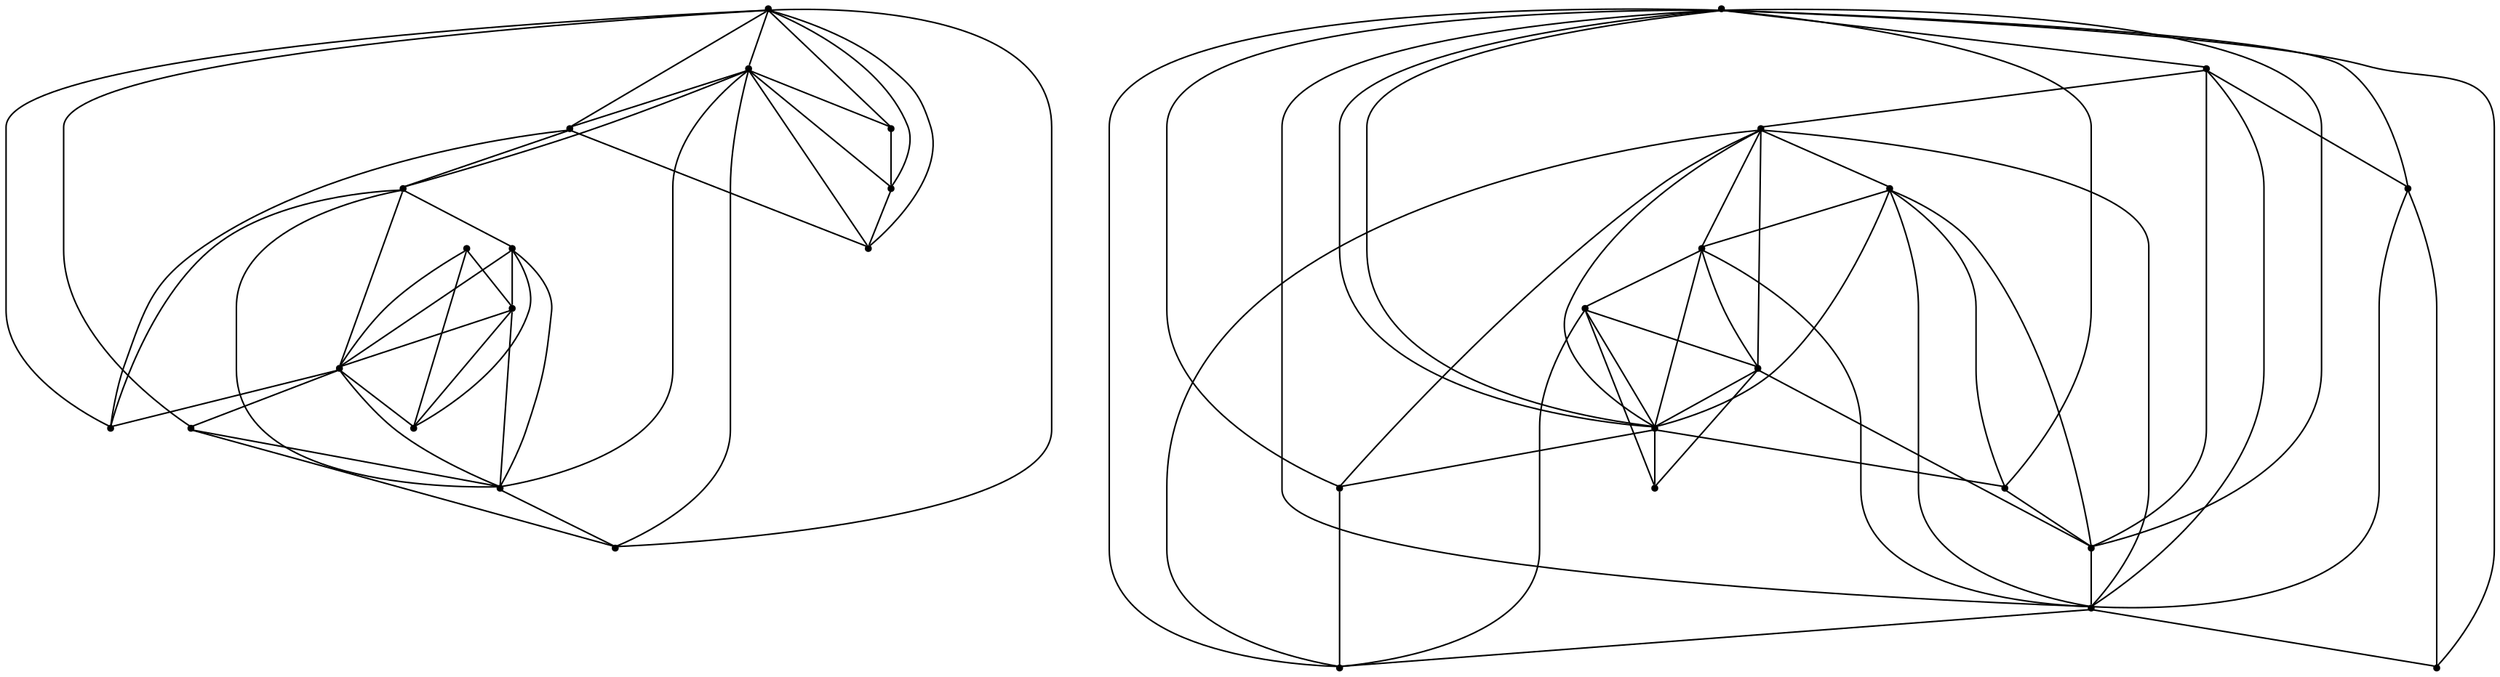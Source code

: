 graph {
  node [shape=point,comment="{\"directed\":false,\"doi\":\"10.1007/978-3-540-70904-6_15\",\"figure\":\"2 (1)\"}"]

  v0 [pos="436.41866597020345,502.4653951327006"]
  v1 [pos="388.07946266351746,397.77172803878784"]
  v2 [pos="347.79698401162796,470.25186618169147"]
  v3 [pos="366.35149890988373,454.89357709884644"]
  v4 [pos="363.9093840843023,325.28942823410034"]
  v5 [pos="347.79698401162796,510.5185389518738"]
  v6 [pos="339.73924191497093,252.80598402023315"]
  v7 [pos="267.2319949127907,413.8769348462423"]
  v8 [pos="291.40005450581396,333.34257205327356"]
  v9 [pos="194.72373841751454,357.5028936068217"]
  v10 [pos="262.9197583575581,344.14248863855994"]
  v11 [pos="1031.1334801962207,548.6362020174663"]
  v12 [pos="948.7514671148256,346.4852213859558"]
  v13 [pos="829.7918468386627,469.5717056592306"]
  v14 [pos="989.8601562499999,267.9080526034037"]
  v15 [pos="908.1949627543604,388.8435562451681"]
  v16 [pos="908.5346293604651,464.68005577723187"]
  v17 [pos="868.4959393168605,468.236243724823"]
  v18 [pos="827.4643214026163,307.44770765304565"]
  v19 [pos="748.7726335392442,428.97684176762897"]
  v20 [pos="748.3819040697674,386.84039513270056"]
  v21 [pos="788.4206259084302,308.1143895785014"]
  v22 [pos="748.3819040697674,306.7800720532735"]
  v23 [pos="788.0465888444767,470.25186618169147"]
  v24 [pos="667.2001544331396,228.6476969718933"]
  v25 [pos="748.3819040697674,346.81023359298706"]
  v26 [pos="706.4751589752907,509.5133662223816"]
  v27 [pos="387.0386355377907,450.2226710319519"]
  v28 [pos="397.04886446220934,430.6529561678568"]
  v29 [pos="260.634933684593,390.8435384432475"]
  v30 [pos="245.2372706213663,366.82588656743366"]
  v31 [pos="227.88716842296512,349.48001305262244"]

  v0 -- v6 [id="-1",pos="436.41866597020345,502.4653951327006 443.4658339389535,492.3976461092631 467.6370094476744,480.31853437423706 468.64548510174416,455.1519592603048 469.6498909883721,429.98512983322144 463.6070494186046,384.6850911776225 442.46149164244184,350.4560669263204 421.3116733284884,317.2351400057475 356.8580668604651,268.91436974207556 339.73924191497093,252.80598402023315"]
  v9 -- v30 [id="-2",pos="194.72373841751454,357.5028936068217 245.2372706213663,366.82588656743366 245.2372706213663,366.82588656743366 245.2372706213663,366.82588656743366"]
  v31 -- v30 [id="-3",pos="227.88716842296512,349.48001305262244 245.2372706213663,366.82588656743366 245.2372706213663,366.82588656743366 245.2372706213663,366.82588656743366"]
  v31 -- v10 [id="-4",pos="227.88716842296512,349.48001305262244 262.9197583575581,344.14248863855994 262.9197583575581,344.14248863855994 262.9197583575581,344.14248863855994"]
  v10 -- v8 [id="-5",pos="262.9197583575581,344.14248863855994 291.40005450581396,333.34257205327356 291.40005450581396,333.34257205327356 291.40005450581396,333.34257205327356"]
  v30 -- v29 [id="-6",pos="245.2372706213663,366.82588656743366 260.634933684593,390.8435384432475 260.634933684593,390.8435384432475 260.634933684593,390.8435384432475"]
  v30 -- v10 [id="-7",pos="245.2372706213663,366.82588656743366 262.9197583575581,344.14248863855994 262.9197583575581,344.14248863855994 262.9197583575581,344.14248863855994"]
  v29 -- v10 [id="-8",pos="260.634933684593,390.8435384432475 262.9197583575581,344.14248863855994 262.9197583575581,344.14248863855994 262.9197583575581,344.14248863855994"]
  v7 -- v29 [id="-9",pos="267.2319949127907,413.8769348462423 260.634933684593,390.8435384432475 260.634933684593,390.8435384432475 260.634933684593,390.8435384432475"]
  v29 -- v8 [id="-10",pos="260.634933684593,390.8435384432475 291.40005450581396,333.34257205327356 291.40005450581396,333.34257205327356 291.40005450581396,333.34257205327356"]
  v8 -- v4 [id="-11",pos="291.40005450581396,333.34257205327356 363.9093840843023,325.28942823410034 363.9093840843023,325.28942823410034 363.9093840843023,325.28942823410034"]
  v8 -- v1 [id="-12",pos="291.40005450581396,333.34257205327356 388.07946266351746,397.77172803878784 388.07946266351746,397.77172803878784 388.07946266351746,397.77172803878784"]
  v6 -- v4 [id="-13",pos="339.73924191497093,252.80598402023315 363.9093840843023,325.28942823410034 363.9093840843023,325.28942823410034 363.9093840843023,325.28942823410034"]
  v2 -- v5 [id="-14",pos="347.79698401162796,470.25186618169147 347.79698401162796,510.5185389518738 347.79698401162796,510.5185389518738 347.79698401162796,510.5185389518738"]
  v2 -- v7 [id="-18",pos="347.79698401162796,470.25186618169147 267.2319949127907,413.8769348462423 267.2319949127907,413.8769348462423 267.2319949127907,413.8769348462423"]
  v2 -- v3 [id="-19",pos="347.79698401162796,470.25186618169147 366.35149890988373,454.89357709884644 366.35149890988373,454.89357709884644 366.35149890988373,454.89357709884644"]
  v27 -- v3 [id="-20",pos="387.0386355377907,450.2226710319519 366.35149890988373,454.89357709884644 366.35149890988373,454.89357709884644 366.35149890988373,454.89357709884644"]
  v1 -- v27 [id="-21",pos="388.07946266351746,397.77172803878784 387.0386355377907,450.2226710319519 387.0386355377907,450.2226710319519 387.0386355377907,450.2226710319519"]
  v1 -- v7 [id="-22",pos="388.07946266351746,397.77172803878784 267.2319949127907,413.8769348462423 267.2319949127907,413.8769348462423 267.2319949127907,413.8769348462423"]
  v1 -- v28 [id="-23",pos="388.07946266351746,397.77172803878784 397.04886446220934,430.6529561678568 397.04886446220934,430.6529561678568 397.04886446220934,430.6529561678568"]
  v28 -- v0 [id="-24",pos="397.04886446220934,430.6529561678568 436.41866597020345,502.4653951327006 436.41866597020345,502.4653951327006 436.41866597020345,502.4653951327006"]
  v28 -- v27 [id="-25",pos="397.04886446220934,430.6529561678568 387.0386355377907,450.2226710319519 387.0386355377907,450.2226710319519 387.0386355377907,450.2226710319519"]
  v0 -- v27 [id="-26",pos="436.41866597020345,502.4653951327006 387.0386355377907,450.2226710319519 387.0386355377907,450.2226710319519 387.0386355377907,450.2226710319519"]
  v9 -- v29 [id="-27",pos="194.72373841751454,357.5028936068217 260.634933684593,390.8435384432475 260.634933684593,390.8435384432475 260.634933684593,390.8435384432475"]
  v0 -- v2 [id="-28",pos="436.41866597020345,502.4653951327006 431.3844113372093,500.45199791590375 412.2475381540698,494.41434939702356 406.2046965843023,490.38526614507043 400.16191860465113,486.36025190353394 397.4447765261628,480.26843468348187 387.37203851744187,476.24342044194543 378.30783975290694,473.2226888338725 358.8750817587209,472.2644368807475 347.79698401162796,470.25186618169147"]
  v11 -- v24 [id="-29",pos="1031.1334801962207,548.6362020174663 665.8655250726744,548.7976908683777 665.8655250726744,548.7976908683777 665.8655250726744,548.7976908683777 667.2001544331396,228.6476969718933 667.2001544331396,228.6476969718933 667.2001544331396,228.6476969718933"]
  v13 -- v17 [id="-31",pos="829.7918468386627,469.5717056592306 868.4959393168605,468.236243724823 868.4959393168605,468.236243724823 868.4959393168605,468.236243724823"]
  v17 -- v16 [id="-32",pos="868.4959393168605,468.236243724823 908.5346293604651,464.68005577723187 908.5346293604651,464.68005577723187 908.5346293604651,464.68005577723187"]
  v20 -- v15 [id="-37",pos="748.3819040697674,386.84039513270056 908.1949627543604,388.8435562451681 908.1949627543604,388.8435562451681 908.1949627543604,388.8435562451681"]
  v25 -- v12 [id="-40",pos="748.3819040697674,346.81023359298706 948.7514671148256,346.4852213859558 948.7514671148256,346.4852213859558 948.7514671148256,346.4852213859558"]
  v22 -- v21 [id="-43",pos="748.3819040697674,306.7800720532735 788.4206259084302,308.1143895785014 788.4206259084302,308.1143895785014 788.4206259084302,308.1143895785014"]
  v21 -- v18 [id="-44",pos="788.4206259084302,308.1143895785014 827.4643214026163,307.44770765304565 827.4643214026163,307.44770765304565 827.4643214026163,307.44770765304565"]
  v24 -- v11 [id="-48",pos="667.2001544331396,228.6476969718933 1031.0334847383722,226.66023969650269 1031.0334847383722,226.66023969650269 1031.0334847383722,226.66023969650269 1031.1334801962207,548.6362020174663 1031.1334801962207,548.6362020174663 1031.1334801962207,548.6362020174663"]
  v24 -- v20 [id="-49",pos="667.2001544331396,228.6476969718933 748.3819040697674,386.84039513270056 748.3819040697674,386.84039513270056 748.3819040697674,386.84039513270056"]
  v23 -- v13 [id="-50",pos="788.0465888444767,470.25186618169147 829.7918468386627,469.5717056592306 829.7918468386627,469.5717056592306 829.7918468386627,469.5717056592306"]
  v24 -- v18 [id="-51",pos="667.2001544331396,228.6476969718933 827.4643214026163,307.44770765304565 827.4643214026163,307.44770765304565 827.4643214026163,307.44770765304565"]
  v24 -- v14 [id="-52",pos="667.2001544331396,228.6476969718933 989.8601562499999,267.9080526034037 989.8601562499999,267.9080526034037 989.8601562499999,267.9080526034037"]
  v24 -- v26 [id="-53",pos="667.2001544331396,228.6476969718933 706.4751589752907,509.5133662223816 706.4751589752907,509.5133662223816 706.4751589752907,509.5133662223816"]
  v24 -- v22 [id="-54",pos="667.2001544331396,228.6476969718933 748.3819040697674,306.7800720532735 748.3819040697674,306.7800720532735 748.3819040697674,306.7800720532735"]
  v0 -- v4 [id="-55",pos="436.41866597020345,502.4653951327006 434.4016351744186,481.3228170077006 433.397292877907,427.97274986902875 428.3629905523256,402.80185143152875 423.32455486918604,377.63527631759644 416.27743459302326,364.55188194910687 406.2046965843023,351.4644185702006 395.12767986918607,338.37695519129437 370.9607013081395,329.31450605392456 363.9093840843023,325.28942823410034"]
  v0 -- v1 [id="-56",pos="436.41866597020345,502.4653951327006 431.3844113372093,489.07682498296106 427.45867550872094,451.9893209139506 419.4030159883721,434.87684329350793 411.34735646802324,416.756014029185 392.10625908430234,403.5060445467631 388.07946266351746,397.77172803878784"]
  v0 -- v5 [id="-57",pos="436.41866597020345,502.4653951327006 433.397292877907,506.49346113204956 421.3116733284884,518.5728271802267 414.26041969476745,521.5935587882996 408.2217750726744,524.6142903963726 408.2217750726744,524.6142903963726 397.14056140988373,522.5975871086121 386.06348110465115,520.5852071444194 355.8537245639535,512.5351786613464 347.79698401162796,510.5185389518738"]
  v25 -- v24 [id="-59",pos="748.3819040697674,346.81023359298706 667.2001544331396,228.6476969718933 667.2001544331396,228.6476969718933 667.2001544331396,228.6476969718933"]
  v19 -- v26 [id="-60",pos="748.7726335392442,428.97684176762897 706.4751589752907,509.5133662223816 706.4751589752907,509.5133662223816 706.4751589752907,509.5133662223816"]
  v19 -- v20 [id="-61",pos="748.7726335392442,428.97684176762897 748.3819040697674,386.84039513270056 748.3819040697674,386.84039513270056 748.3819040697674,386.84039513270056"]
  v20 -- v25 [id="-62",pos="748.3819040697674,386.84039513270056 748.3819040697674,346.81023359298706 748.3819040697674,346.81023359298706 748.3819040697674,346.81023359298706"]
  v25 -- v22 [id="-63",pos="748.3819040697674,346.81023359298706 748.3819040697674,306.7800720532735 748.3819040697674,306.7800720532735 748.3819040697674,306.7800720532735"]
  v20 -- v21 [id="-69",pos="748.3819040697674,386.84039513270056 788.4206259084302,308.1143895785014 788.4206259084302,308.1143895785014 788.4206259084302,308.1143895785014"]
  v25 -- v21 [id="-70",pos="748.3819040697674,346.81023359298706 788.4206259084302,308.1143895785014 788.4206259084302,308.1143895785014 788.4206259084302,308.1143895785014"]
  v19 -- v15 [id="-71",pos="748.7726335392442,428.97684176762897 908.1949627543604,388.8435562451681 908.1949627543604,388.8435562451681 908.1949627543604,388.8435562451681"]
  v21 -- v24 [id="-72",pos="788.4206259084302,308.1143895785014 667.2001544331396,228.6476969718933 667.2001544331396,228.6476969718933 667.2001544331396,228.6476969718933"]
  v23 -- v21 [id="-74",pos="788.0465888444767,470.25186618169147 788.4206259084302,308.1143895785014 788.4206259084302,308.1143895785014 788.4206259084302,308.1143895785014"]
  v23 -- v11 [id="-76",pos="788.0465888444767,470.25186618169147 1031.1334801962207,548.6362020174663 1031.1334801962207,548.6362020174663 1031.1334801962207,548.6362020174663"]
  v23 -- v15 [id="-77",pos="788.0465888444767,470.25186618169147 908.1949627543604,388.8435562451681 908.1949627543604,388.8435562451681 908.1949627543604,388.8435562451681"]
  v23 -- v19 [id="-81",pos="788.0465888444767,470.25186618169147 748.7726335392442,428.97684176762897 748.7726335392442,428.97684176762897 748.7726335392442,428.97684176762897"]
  v18 -- v20 [id="-84",pos="827.4643214026163,307.44770765304565 748.3819040697674,386.84039513270056 748.3819040697674,386.84039513270056 748.3819040697674,386.84039513270056"]
  v18 -- v14 [id="-85",pos="827.4643214026163,307.44770765304565 989.8601562499999,267.9080526034037 989.8601562499999,267.9080526034037 989.8601562499999,267.9080526034037"]
  v18 -- v12 [id="-86",pos="827.4643214026163,307.44770765304565 948.7514671148256,346.4852213859558 948.7514671148256,346.4852213859558 948.7514671148256,346.4852213859558"]
  v13 -- v18 [id="-88",pos="829.7918468386627,469.5717056592306 827.4643214026163,307.44770765304565 827.4643214026163,307.44770765304565 827.4643214026163,307.44770765304565"]
  v18 -- v19 [id="-90",pos="827.4643214026163,307.44770765304565 748.7726335392442,428.97684176762897 748.7726335392442,428.97684176762897 748.7726335392442,428.97684176762897"]
  v18 -- v15 [id="-91",pos="827.4643214026163,307.44770765304565 908.1949627543604,388.8435562451681 908.1949627543604,388.8435562451681 908.1949627543604,388.8435562451681"]
  v17 -- v15 [id="-94",pos="868.4959393168605,468.236243724823 908.1949627543604,388.8435562451681 908.1949627543604,388.8435562451681 908.1949627543604,388.8435562451681"]
  v17 -- v11 [id="-95",pos="868.4959393168605,468.236243724823 1031.1334801962207,548.6362020174663 1031.1334801962207,548.6362020174663 1031.1334801962207,548.6362020174663"]
  v15 -- v16 [id="-96",pos="908.1949627543604,388.8435562451681 908.5346293604651,464.68005577723187 908.5346293604651,464.68005577723187 908.5346293604651,464.68005577723187"]
  v15 -- v13 [id="-100",pos="908.1949627543604,388.8435562451681 829.7918468386627,469.5717056592306 829.7918468386627,469.5717056592306 829.7918468386627,469.5717056592306"]
  v15 -- v11 [id="-101",pos="908.1949627543604,388.8435562451681 1031.1334801962207,548.6362020174663 1031.1334801962207,548.6362020174663 1031.1334801962207,548.6362020174663"]
  v16 -- v11 [id="-102",pos="908.5346293604651,464.68005577723187 1031.1334801962207,548.6362020174663 1031.1334801962207,548.6362020174663 1031.1334801962207,548.6362020174663"]
  v15 -- v12 [id="-103",pos="908.1949627543604,388.8435562451681 948.7514671148256,346.4852213859558 948.7514671148256,346.4852213859558 948.7514671148256,346.4852213859558"]
  v0 -- v3 [id="-108",pos="436.41866597020345,502.4653951327006 430.7467932412791,498.2603271802267 397.38226744186045,469.5727864901225 390.0391987645349,465.56862592697144 382.70032703488374,461.56446536382043 369.35619549418607,460.23110151290894 366.35149890988373,454.89357709884644"]
  v14 -- v12 [id="-109",pos="989.8601562499999,267.9080526034037 948.7514671148256,346.4852213859558 948.7514671148256,346.4852213859558 948.7514671148256,346.4852213859558"]
  v14 -- v11 [id="-111",pos="989.8601562499999,267.9080526034037 1031.1334801962207,548.6362020174663 1031.1334801962207,548.6362020174663 1031.1334801962207,548.6362020174663"]
  v11 -- v13 [id="-112",pos="1031.1334801962207,548.6362020174663 829.7918468386627,469.5717056592306 829.7918468386627,469.5717056592306 829.7918468386627,469.5717056592306"]
  v24 -- v19 [id="-113",pos="667.2001544331396,228.6476969718933 748.7726335392442,428.97684176762897 748.7726335392442,428.97684176762897 748.7726335392442,428.97684176762897"]
  v11 -- v12 [id="-114",pos="1031.1334801962207,548.6362020174663 948.7514671148256,346.4852213859558 948.7514671148256,346.4852213859558 948.7514671148256,346.4852213859558"]
  v26 -- v23 [id="-115",pos="706.4751589752907,509.5133662223816 788.0465888444767,470.25186618169147 788.0465888444767,470.25186618169147 788.0465888444767,470.25186618169147"]
  v1 -- v2 [id="-116",pos="388.07946266351746,397.77172803878784 388.08049600290695,397.7728088696798 351.3361555232558,416.86435143152875 344.664089752907,429.53931887944543 337.9920239825581,442.2186096509298 347.7980014534884,470.25180260340375 347.79698401162796,470.25186618169147"]
  v1 -- v4 [id="-118",pos="388.07946266351746,397.77172803878784 386.06348110465115,390.7227396965027 388.08049600290695,371.59355878829956 385.05913880813955,363.5435303052266 383.0420603197674,355.48943281173706 372.9735192587209,355.48943281173706 368.9436228197674,349.45178429285687 365.9222020348837,343.410321076711 364.9178597383721,329.31450605392456 363.9093840843023,325.28942823410034"]
  v1 -- v3 [id="-119",pos="388.07946266351746,397.77172803878784 387.81799600290697,394.4018880526225 379.80812136627907,416.63928429285687 373.58201308139536,424.64760541915894 367.3516442587209,432.65185753504437 363.7926962209302,450.44767459233606 366.35149890988373,454.89357709884644"]
  v26 -- v11 [id="-121",pos="706.4751589752907,509.5133662223816 1031.1334801962207,548.6362020174663 1031.1334801962207,548.6362020174663 1031.1334801962207,548.6362020174663"]
  v9 -- v8 [id="-122",pos="194.72373841751454,357.5028936068217 200.6581667877907,346.272615591685 223.82080305232557,326.13940636316937 233.89347747093024,324.1267720858256 243.96201853197675,322.11032311121625 247.96279069767442,331.06850385665894 257.0227925145349,331.06850385665894 267.09553052325583,331.06850385665894 283.24017078488373,329.16013797124225 291.40005450581396,333.34257205327356"]
  v9 -- v7 [id="-123",pos="194.72373841751454,357.5028936068217 200.76652434593024,361.53115034103394 216.87784338662792,369.5852478345235 228.96339934593024,379.65197960535687 241.04901889534884,388.71010541915894 259.1732194767442,406.83093468348187 267.2319949127907,413.8769348462423"]
  v10 -- v9 [id="-124",pos="262.9197583575581,344.14248863855994 257.91464389534883,339.4727905591329 240.56560683139534,332.131024201711 228.55502361918604,335.46862999598187 216.54444040697675,338.8059814771016 199.8621457122093,354.14767662684125 194.72373841751454,357.5028936068217"]
  v9 -- v6 [id="-125",pos="194.72373841751454,357.5028936068217 202.7794058866279,338.37695519129437 208.82218386627906,284.0144673983256 232.99335937499998,266.90198977788293 257.1603379360465,248.78116051355994 321.61400799418607,254.8226237297058 339.73924191497093,252.80598402023315"]
  v9 -- v5 [id="-126",pos="194.72373841751454,357.5028936068217 192.1940679505814,372.6103027661641 184.65100835755814,426.96439822514856 199.7579851017442,450.1185933748881 214.86496184593022,473.2727885246277 261.190234375,488.3726318677267 285.35727652616276,498.43936363856 310.5369276889535,508.5060954093933 347.7980014534884,510.51847537358606 347.79698401162796,510.5185389518738"]
  v7 -- v5 [id="-127",pos="267.2319949127907,413.8769348462423 267.2330123546512,418.91030073165894 261.190234375,433.00611575444543 264.2116551598837,441.0561442375183 268.23741824127904,450.1185933748881 275.2887354651163,453.13932498296106 289.3871729651163,464.21440839767456 303.4856104651163,476.2935201327006 335.71244549418606,500.45199791590375 347.79698401162796,510.5185389518738"]
  v8 -- v7 [id="-128",pos="291.40005450581396,333.34257205327356 291.40005450581396,334.6769531567891 303.9606922238372,361.4894429842631 299.2889807412791,379.50193484624225 294.6173328488372,397.51442670822144 267.2330123546512,413.8769348462423 267.2319949127907,413.8769348462423"]
  v6 -- v8 [id="-129",pos="339.73924191497093,252.80598402023315 331.6825490552325,261.8686238924662 307.51550690406975,282.00183312098187 299.4557140261628,295.0892964998881 291.40005450581396,309.1810425122579 292.4085301598837,327.3018717765808 291.40005450581396,333.34257205327356"]
  v31 -- v9 [id="-130",pos="227.88716842296512,349.48001305262244 194.72373841751454,357.5028936068217 194.72373841751454,357.5028936068217 194.72373841751454,357.5028936068217"]
}